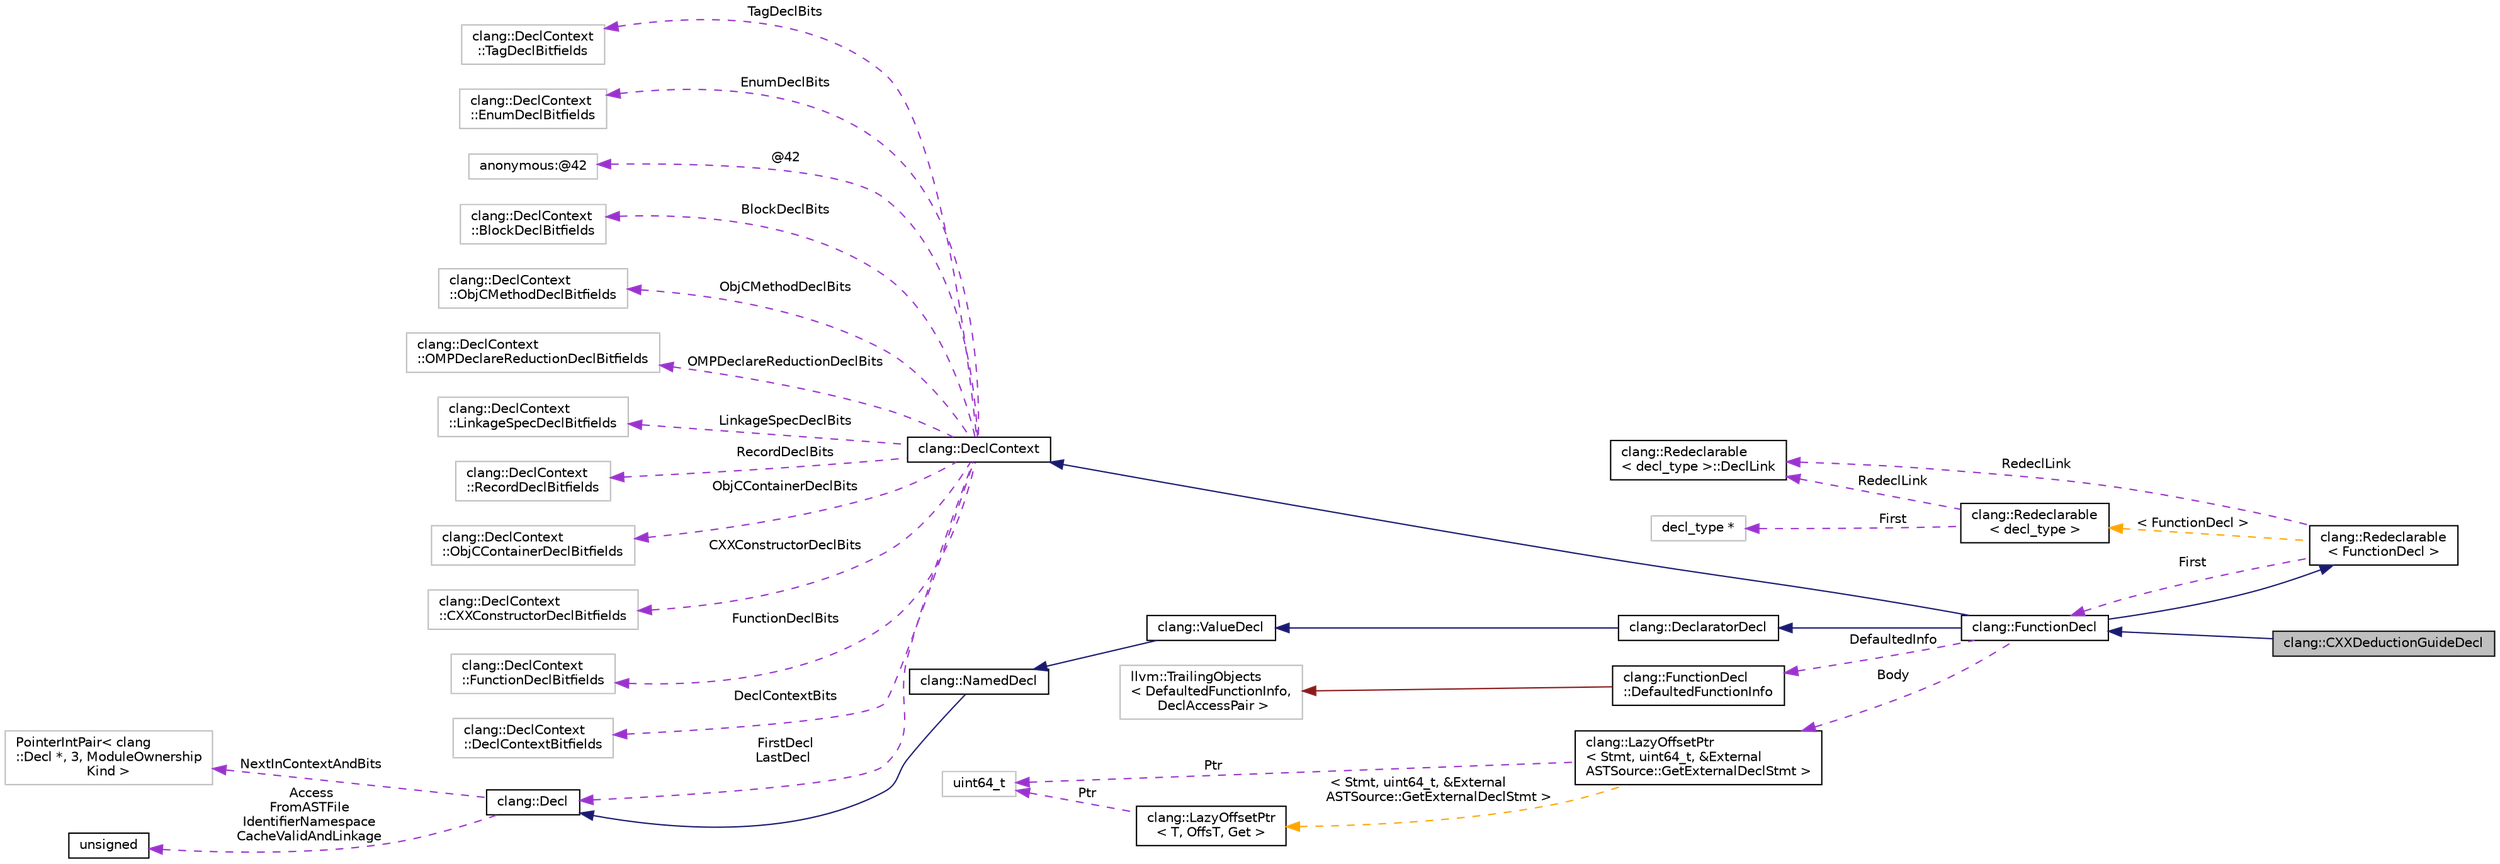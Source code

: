 digraph "clang::CXXDeductionGuideDecl"
{
 // LATEX_PDF_SIZE
  bgcolor="transparent";
  edge [fontname="Helvetica",fontsize="10",labelfontname="Helvetica",labelfontsize="10"];
  node [fontname="Helvetica",fontsize="10",shape=record];
  rankdir="LR";
  Node1 [label="clang::CXXDeductionGuideDecl",height=0.2,width=0.4,color="black", fillcolor="grey75", style="filled", fontcolor="black",tooltip="Represents a C++ deduction guide declaration."];
  Node2 -> Node1 [dir="back",color="midnightblue",fontsize="10",style="solid",fontname="Helvetica"];
  Node2 [label="clang::FunctionDecl",height=0.2,width=0.4,color="black",URL="$classclang_1_1FunctionDecl.html",tooltip="Represents a function declaration or definition."];
  Node3 -> Node2 [dir="back",color="midnightblue",fontsize="10",style="solid",fontname="Helvetica"];
  Node3 [label="clang::DeclaratorDecl",height=0.2,width=0.4,color="black",URL="$classclang_1_1DeclaratorDecl.html",tooltip="Represents a ValueDecl that came out of a declarator."];
  Node4 -> Node3 [dir="back",color="midnightblue",fontsize="10",style="solid",fontname="Helvetica"];
  Node4 [label="clang::ValueDecl",height=0.2,width=0.4,color="black",URL="$classclang_1_1ValueDecl.html",tooltip="Represent the declaration of a variable (in which case it is an lvalue) a function (in which case it ..."];
  Node5 -> Node4 [dir="back",color="midnightblue",fontsize="10",style="solid",fontname="Helvetica"];
  Node5 [label="clang::NamedDecl",height=0.2,width=0.4,color="black",URL="$classclang_1_1NamedDecl.html",tooltip="This represents a decl that may have a name."];
  Node6 -> Node5 [dir="back",color="midnightblue",fontsize="10",style="solid",fontname="Helvetica"];
  Node6 [label="clang::Decl",height=0.2,width=0.4,color="black",URL="$classclang_1_1Decl.html",tooltip="Decl - This represents one declaration (or definition), e.g."];
  Node7 -> Node6 [dir="back",color="darkorchid3",fontsize="10",style="dashed",label=" NextInContextAndBits" ,fontname="Helvetica"];
  Node7 [label="PointerIntPair\< clang\l::Decl *, 3, ModuleOwnership\lKind \>",height=0.2,width=0.4,color="grey75",tooltip=" "];
  Node8 -> Node6 [dir="back",color="darkorchid3",fontsize="10",style="dashed",label=" Access\nFromASTFile\nIdentifierNamespace\nCacheValidAndLinkage" ,fontname="Helvetica"];
  Node8 [label="unsigned",height=0.2,width=0.4,color="black",URL="$classunsigned.html",tooltip=" "];
  Node9 -> Node2 [dir="back",color="midnightblue",fontsize="10",style="solid",fontname="Helvetica"];
  Node9 [label="clang::DeclContext",height=0.2,width=0.4,color="black",URL="$classclang_1_1DeclContext.html",tooltip="DeclContext - This is used only as base class of specific decl types that can act as declaration cont..."];
  Node10 -> Node9 [dir="back",color="darkorchid3",fontsize="10",style="dashed",label=" TagDeclBits" ,fontname="Helvetica"];
  Node10 [label="clang::DeclContext\l::TagDeclBitfields",height=0.2,width=0.4,color="grey75",tooltip="Stores the bits used by TagDecl."];
  Node11 -> Node9 [dir="back",color="darkorchid3",fontsize="10",style="dashed",label=" EnumDeclBits" ,fontname="Helvetica"];
  Node11 [label="clang::DeclContext\l::EnumDeclBitfields",height=0.2,width=0.4,color="grey75",tooltip="Stores the bits used by EnumDecl."];
  Node12 -> Node9 [dir="back",color="darkorchid3",fontsize="10",style="dashed",label=" @42" ,fontname="Helvetica"];
  Node12 [label="anonymous:@42",height=0.2,width=0.4,color="grey75",tooltip=" "];
  Node13 -> Node9 [dir="back",color="darkorchid3",fontsize="10",style="dashed",label=" BlockDeclBits" ,fontname="Helvetica"];
  Node13 [label="clang::DeclContext\l::BlockDeclBitfields",height=0.2,width=0.4,color="grey75",tooltip="Stores the bits used by BlockDecl."];
  Node14 -> Node9 [dir="back",color="darkorchid3",fontsize="10",style="dashed",label=" ObjCMethodDeclBits" ,fontname="Helvetica"];
  Node14 [label="clang::DeclContext\l::ObjCMethodDeclBitfields",height=0.2,width=0.4,color="grey75",tooltip="Stores the bits used by ObjCMethodDecl."];
  Node15 -> Node9 [dir="back",color="darkorchid3",fontsize="10",style="dashed",label=" OMPDeclareReductionDeclBits" ,fontname="Helvetica"];
  Node15 [label="clang::DeclContext\l::OMPDeclareReductionDeclBitfields",height=0.2,width=0.4,color="grey75",tooltip="Stores the bits used by OMPDeclareReductionDecl."];
  Node16 -> Node9 [dir="back",color="darkorchid3",fontsize="10",style="dashed",label=" LinkageSpecDeclBits" ,fontname="Helvetica"];
  Node16 [label="clang::DeclContext\l::LinkageSpecDeclBitfields",height=0.2,width=0.4,color="grey75",tooltip="Stores the bits used by LinkageSpecDecl."];
  Node17 -> Node9 [dir="back",color="darkorchid3",fontsize="10",style="dashed",label=" RecordDeclBits" ,fontname="Helvetica"];
  Node17 [label="clang::DeclContext\l::RecordDeclBitfields",height=0.2,width=0.4,color="grey75",tooltip="Stores the bits used by RecordDecl."];
  Node18 -> Node9 [dir="back",color="darkorchid3",fontsize="10",style="dashed",label=" ObjCContainerDeclBits" ,fontname="Helvetica"];
  Node18 [label="clang::DeclContext\l::ObjCContainerDeclBitfields",height=0.2,width=0.4,color="grey75",tooltip="Stores the bits used by ObjCContainerDecl."];
  Node19 -> Node9 [dir="back",color="darkorchid3",fontsize="10",style="dashed",label=" CXXConstructorDeclBits" ,fontname="Helvetica"];
  Node19 [label="clang::DeclContext\l::CXXConstructorDeclBitfields",height=0.2,width=0.4,color="grey75",tooltip="Stores the bits used by CXXConstructorDecl."];
  Node20 -> Node9 [dir="back",color="darkorchid3",fontsize="10",style="dashed",label=" FunctionDeclBits" ,fontname="Helvetica"];
  Node20 [label="clang::DeclContext\l::FunctionDeclBitfields",height=0.2,width=0.4,color="grey75",tooltip="Stores the bits used by FunctionDecl."];
  Node21 -> Node9 [dir="back",color="darkorchid3",fontsize="10",style="dashed",label=" DeclContextBits" ,fontname="Helvetica"];
  Node21 [label="clang::DeclContext\l::DeclContextBitfields",height=0.2,width=0.4,color="grey75",tooltip="Stores the bits used by DeclContext."];
  Node6 -> Node9 [dir="back",color="darkorchid3",fontsize="10",style="dashed",label=" FirstDecl\nLastDecl" ,fontname="Helvetica"];
  Node22 -> Node2 [dir="back",color="midnightblue",fontsize="10",style="solid",fontname="Helvetica"];
  Node22 [label="clang::Redeclarable\l\< FunctionDecl \>",height=0.2,width=0.4,color="black",URL="$classclang_1_1Redeclarable.html",tooltip=" "];
  Node23 -> Node22 [dir="back",color="darkorchid3",fontsize="10",style="dashed",label=" RedeclLink" ,fontname="Helvetica"];
  Node23 [label="clang::Redeclarable\l\< decl_type \>::DeclLink",height=0.2,width=0.4,color="black",URL="$classclang_1_1Redeclarable_1_1DeclLink.html",tooltip=" "];
  Node2 -> Node22 [dir="back",color="darkorchid3",fontsize="10",style="dashed",label=" First" ,fontname="Helvetica"];
  Node24 -> Node22 [dir="back",color="orange",fontsize="10",style="dashed",label=" \< FunctionDecl \>" ,fontname="Helvetica"];
  Node24 [label="clang::Redeclarable\l\< decl_type \>",height=0.2,width=0.4,color="black",URL="$classclang_1_1Redeclarable.html",tooltip="Provides common interface for the Decls that can be redeclared."];
  Node23 -> Node24 [dir="back",color="darkorchid3",fontsize="10",style="dashed",label=" RedeclLink" ,fontname="Helvetica"];
  Node25 -> Node24 [dir="back",color="darkorchid3",fontsize="10",style="dashed",label=" First" ,fontname="Helvetica"];
  Node25 [label="decl_type *",height=0.2,width=0.4,color="grey75",tooltip=" "];
  Node26 -> Node2 [dir="back",color="darkorchid3",fontsize="10",style="dashed",label=" DefaultedInfo" ,fontname="Helvetica"];
  Node26 [label="clang::FunctionDecl\l::DefaultedFunctionInfo",height=0.2,width=0.4,color="black",URL="$classclang_1_1FunctionDecl_1_1DefaultedFunctionInfo.html",tooltip="Stashed information about a defaulted function definition whose body has not yet been lazily generate..."];
  Node27 -> Node26 [dir="back",color="firebrick4",fontsize="10",style="solid",fontname="Helvetica"];
  Node27 [label="llvm::TrailingObjects\l\< DefaultedFunctionInfo,\l DeclAccessPair \>",height=0.2,width=0.4,color="grey75",tooltip=" "];
  Node28 -> Node2 [dir="back",color="darkorchid3",fontsize="10",style="dashed",label=" Body" ,fontname="Helvetica"];
  Node28 [label="clang::LazyOffsetPtr\l\< Stmt, uint64_t, &External\lASTSource::GetExternalDeclStmt \>",height=0.2,width=0.4,color="black",URL="$structclang_1_1LazyOffsetPtr.html",tooltip=" "];
  Node29 -> Node28 [dir="back",color="darkorchid3",fontsize="10",style="dashed",label=" Ptr" ,fontname="Helvetica"];
  Node29 [label="uint64_t",height=0.2,width=0.4,color="grey75",tooltip=" "];
  Node30 -> Node28 [dir="back",color="orange",fontsize="10",style="dashed",label=" \< Stmt, uint64_t, &External\lASTSource::GetExternalDeclStmt \>" ,fontname="Helvetica"];
  Node30 [label="clang::LazyOffsetPtr\l\< T, OffsT, Get \>",height=0.2,width=0.4,color="black",URL="$structclang_1_1LazyOffsetPtr.html",tooltip="A lazy pointer to an AST node (of base type T) that resides within an external AST source."];
  Node29 -> Node30 [dir="back",color="darkorchid3",fontsize="10",style="dashed",label=" Ptr" ,fontname="Helvetica"];
}
